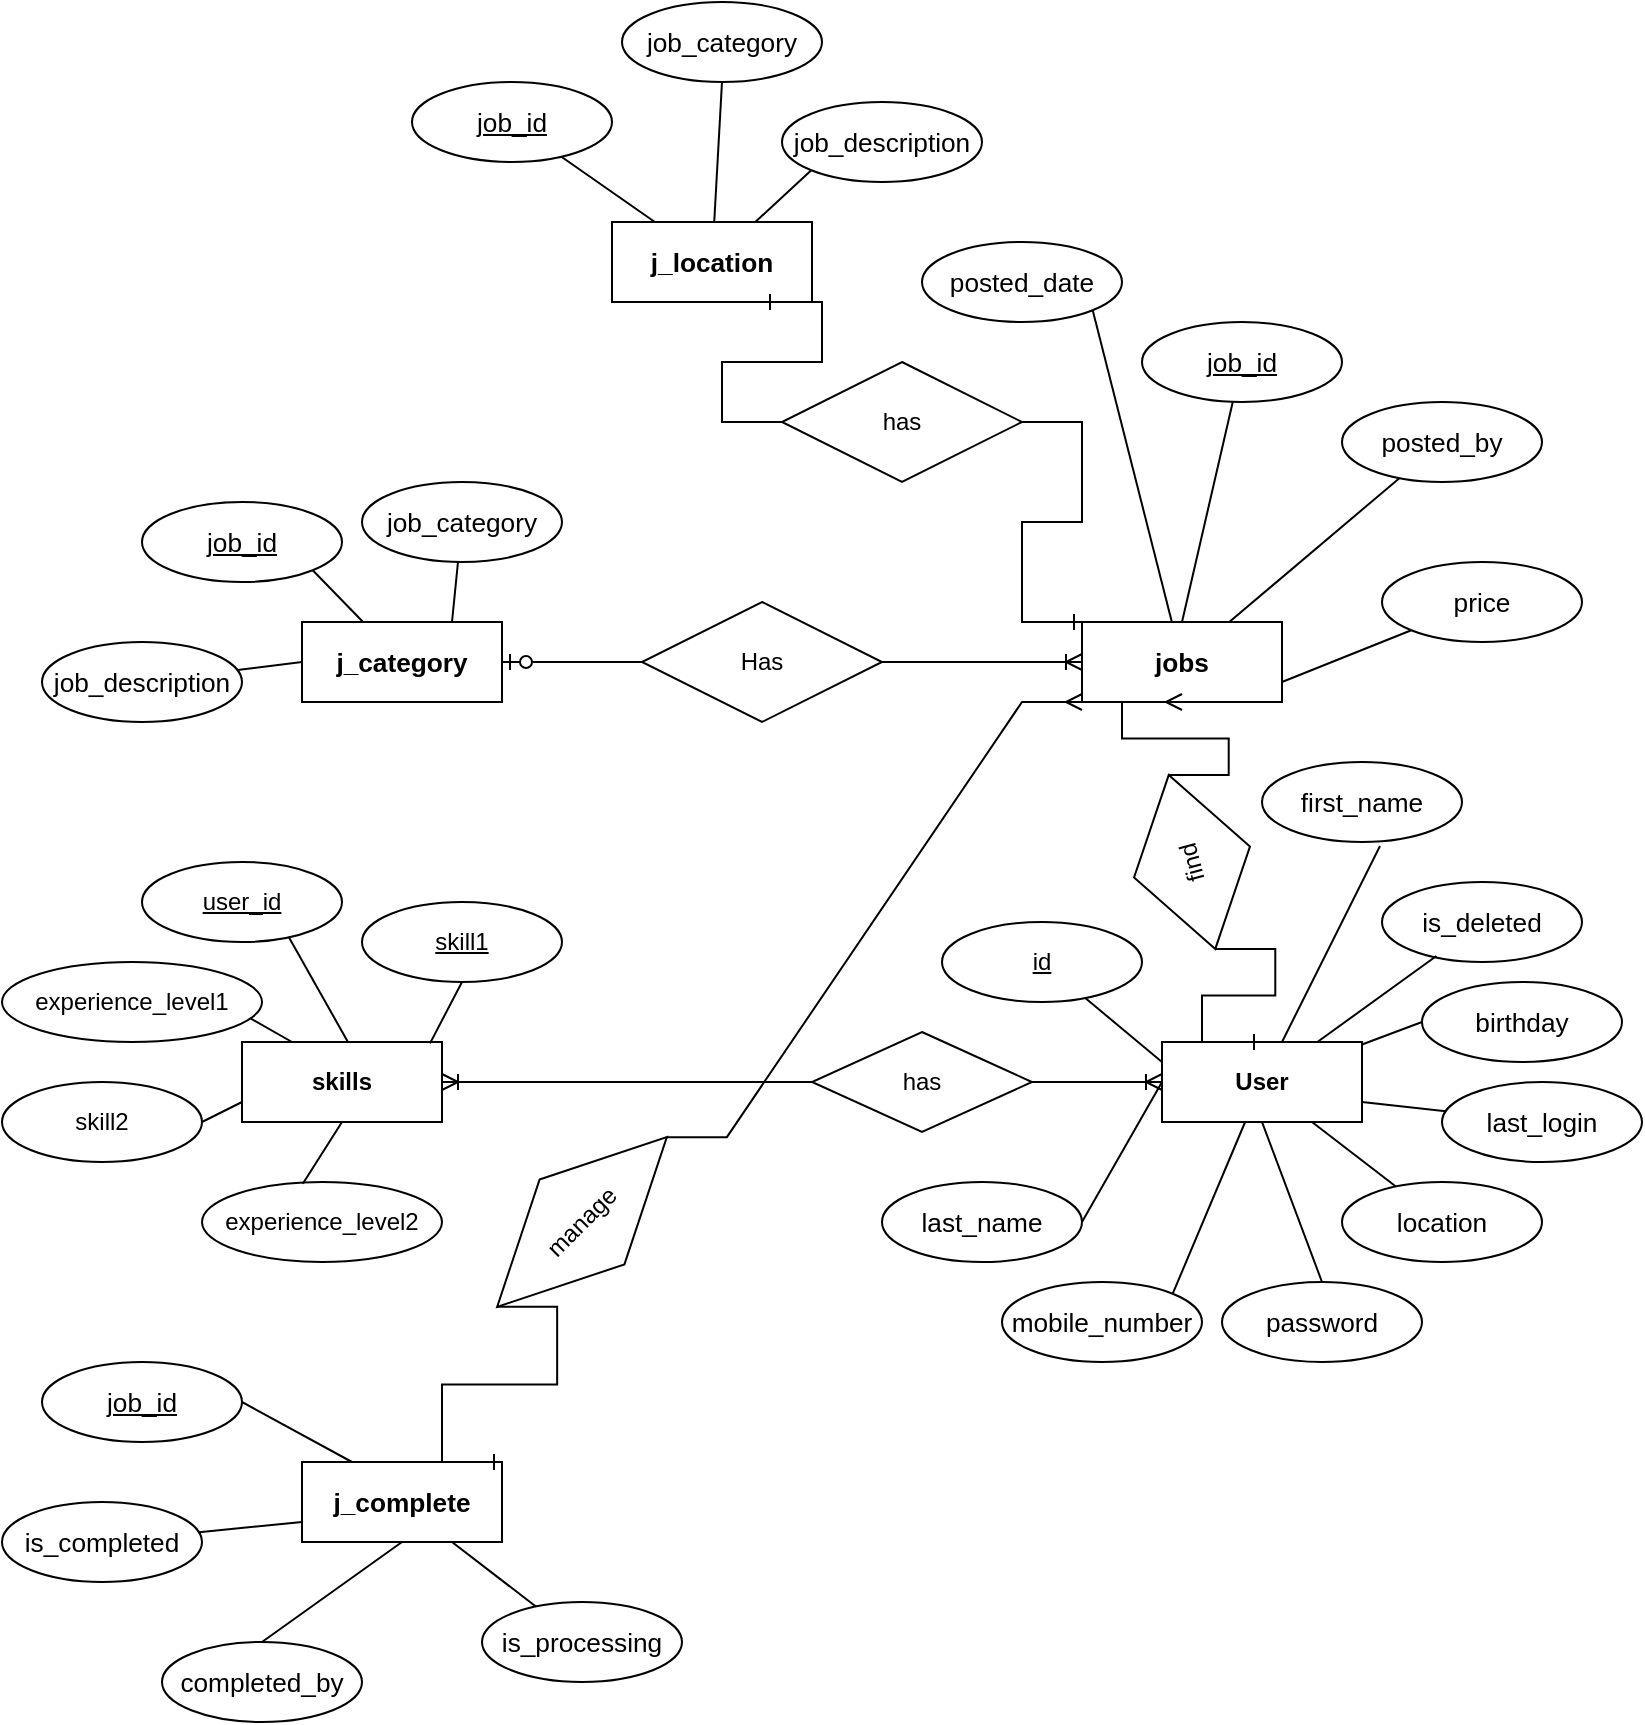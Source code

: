 <mxfile version="16.4.7" type="device"><diagram id="R2lEEEUBdFMjLlhIrx00" name="Page-1"><mxGraphModel dx="1447" dy="780" grid="1" gridSize="10" guides="1" tooltips="1" connect="1" arrows="1" fold="1" page="1" pageScale="1" pageWidth="850" pageHeight="1100" math="0" shadow="0" extFonts="Permanent Marker^https://fonts.googleapis.com/css?family=Permanent+Marker"><root><mxCell id="0"/><mxCell id="1" parent="0"/><mxCell id="Sy57_QAY_Gb3cG0QyBZR-2" value="id" style="ellipse;whiteSpace=wrap;html=1;align=center;fontStyle=4;" parent="1" vertex="1"><mxGeometry x="490" y="670" width="100" height="40" as="geometry"/></mxCell><mxCell id="Sy57_QAY_Gb3cG0QyBZR-3" value="&lt;span style=&quot;background-color: rgb(255 , 255 , 255)&quot;&gt;&lt;span style=&quot;color: rgb(0 , 0 , 0) ; font-family: sans-serif ; font-size: 13.12px ; font-style: normal ; letter-spacing: normal ; text-align: left ; text-indent: 0px ; text-transform: none ; word-spacing: 0px ; display: inline ; float: none&quot;&gt;first_name&lt;span&gt; &lt;br&gt;&lt;/span&gt;&lt;/span&gt;&lt;/span&gt;" style="ellipse;whiteSpace=wrap;html=1;align=center;fillColor=none;strokeColor=default;" parent="1" vertex="1"><mxGeometry x="650" y="590" width="100" height="40" as="geometry"/></mxCell><mxCell id="Sy57_QAY_Gb3cG0QyBZR-4" value="&lt;span style=&quot;color: rgb(0 , 0 , 0) ; font-family: sans-serif ; font-size: 13.12px ; font-style: normal ; font-weight: 400 ; letter-spacing: normal ; text-align: left ; text-indent: 0px ; text-transform: none ; word-spacing: 0px ; background-color: rgb(255 , 255 , 255) ; display: inline ; float: none&quot;&gt;last_name&lt;span&gt; &lt;br&gt;&lt;/span&gt;&lt;/span&gt;" style="ellipse;whiteSpace=wrap;html=1;align=center;" parent="1" vertex="1"><mxGeometry x="460" y="800" width="100" height="40" as="geometry"/></mxCell><mxCell id="Sy57_QAY_Gb3cG0QyBZR-5" value="&lt;span style=&quot;background-color: rgb(255 , 255 , 255)&quot;&gt;&lt;span style=&quot;color: rgb(0 , 0 , 0) ; font-family: sans-serif ; font-size: 13.12px ; font-style: normal ; font-weight: 400 ; letter-spacing: normal ; text-align: left ; text-indent: 0px ; text-transform: none ; word-spacing: 0px ; display: inline ; float: none&quot;&gt;mobile_number&lt;span&gt; &lt;br&gt;&lt;/span&gt;&lt;/span&gt;&lt;/span&gt;" style="ellipse;whiteSpace=wrap;html=1;align=center;fillColor=default;" parent="1" vertex="1"><mxGeometry x="520" y="850" width="100" height="40" as="geometry"/></mxCell><mxCell id="Sy57_QAY_Gb3cG0QyBZR-6" value="&lt;span style=&quot;color: rgb(0 , 0 , 0) ; font-family: sans-serif ; font-size: 13.12px ; font-style: normal ; font-weight: 400 ; letter-spacing: normal ; text-align: left ; text-indent: 0px ; text-transform: none ; word-spacing: 0px ; background-color: rgb(255 , 255 , 255) ; display: inline ; float: none&quot;&gt;password&lt;span&gt; &lt;br&gt;&lt;/span&gt;&lt;/span&gt;" style="ellipse;whiteSpace=wrap;html=1;align=center;" parent="1" vertex="1"><mxGeometry x="630" y="850" width="100" height="40" as="geometry"/></mxCell><mxCell id="Sy57_QAY_Gb3cG0QyBZR-7" value="&lt;span style=&quot;color: rgb(0 , 0 , 0) ; font-family: sans-serif ; font-size: 13.12px ; font-style: normal ; font-weight: 400 ; letter-spacing: normal ; text-align: left ; text-indent: 0px ; text-transform: none ; word-spacing: 0px ; background-color: rgb(255 , 255 , 255) ; display: inline ; float: none&quot;&gt;location&lt;span&gt; &lt;br&gt;&lt;/span&gt;&lt;/span&gt;" style="ellipse;whiteSpace=wrap;html=1;align=center;" parent="1" vertex="1"><mxGeometry x="690" y="800" width="100" height="40" as="geometry"/></mxCell><mxCell id="Sy57_QAY_Gb3cG0QyBZR-8" value="&lt;span style=&quot;color: rgb(0 , 0 , 0) ; font-family: sans-serif ; font-size: 13.12px ; font-style: normal ; font-weight: 400 ; letter-spacing: normal ; text-align: left ; text-indent: 0px ; text-transform: none ; word-spacing: 0px ; background-color: rgb(255 , 255 , 255) ; display: inline ; float: none&quot;&gt;last_login&lt;span&gt; &lt;br&gt;&lt;/span&gt;&lt;/span&gt;" style="ellipse;whiteSpace=wrap;html=1;align=center;" parent="1" vertex="1"><mxGeometry x="740" y="750" width="100" height="40" as="geometry"/></mxCell><mxCell id="Sy57_QAY_Gb3cG0QyBZR-9" value="&lt;span style=&quot;background-color: rgb(255 , 255 , 255)&quot;&gt;&lt;span style=&quot;color: rgb(0 , 0 , 0) ; font-family: sans-serif ; font-size: 13.12px ; font-style: normal ; font-weight: 400 ; letter-spacing: normal ; text-align: left ; text-indent: 0px ; text-transform: none ; word-spacing: 0px ; display: inline ; float: none&quot;&gt;birthday&lt;span&gt; &lt;br&gt;&lt;/span&gt;&lt;/span&gt;&lt;/span&gt;" style="ellipse;whiteSpace=wrap;html=1;align=center;" parent="1" vertex="1"><mxGeometry x="730" y="700" width="100" height="40" as="geometry"/></mxCell><mxCell id="Sy57_QAY_Gb3cG0QyBZR-10" value="&lt;span style=&quot;color: rgb(0 , 0 , 0) ; font-family: sans-serif ; font-size: 13.12px ; font-style: normal ; font-weight: 400 ; letter-spacing: normal ; text-align: left ; text-indent: 0px ; text-transform: none ; word-spacing: 0px ; background-color: rgb(255 , 255 , 255) ; display: inline ; float: none&quot;&gt;is_deleted&lt;span&gt; &lt;br&gt;&lt;/span&gt;&lt;/span&gt;" style="ellipse;whiteSpace=wrap;html=1;align=center;" parent="1" vertex="1"><mxGeometry x="710" y="650" width="100" height="40" as="geometry"/></mxCell><mxCell id="Sy57_QAY_Gb3cG0QyBZR-11" value="" style="endArrow=none;html=1;rounded=0;entryX=0.59;entryY=1.05;entryDx=0;entryDy=0;entryPerimeter=0;" parent="1" source="Sy57_QAY_Gb3cG0QyBZR-1" target="Sy57_QAY_Gb3cG0QyBZR-3" edge="1"><mxGeometry relative="1" as="geometry"><mxPoint x="340" y="740" as="sourcePoint"/><mxPoint x="500" y="740" as="targetPoint"/></mxGeometry></mxCell><mxCell id="Sy57_QAY_Gb3cG0QyBZR-12" value="" style="endArrow=none;html=1;rounded=0;entryX=0;entryY=0.25;entryDx=0;entryDy=0;" parent="1" source="Sy57_QAY_Gb3cG0QyBZR-2" target="Sy57_QAY_Gb3cG0QyBZR-1" edge="1"><mxGeometry relative="1" as="geometry"><mxPoint x="340" y="740" as="sourcePoint"/><mxPoint x="500" y="740" as="targetPoint"/></mxGeometry></mxCell><mxCell id="Sy57_QAY_Gb3cG0QyBZR-13" value="" style="endArrow=none;html=1;rounded=0;exitX=1;exitY=0.5;exitDx=0;exitDy=0;entryX=0;entryY=0.5;entryDx=0;entryDy=0;" parent="1" source="Sy57_QAY_Gb3cG0QyBZR-4" target="Sy57_QAY_Gb3cG0QyBZR-1" edge="1"><mxGeometry relative="1" as="geometry"><mxPoint x="340" y="740" as="sourcePoint"/><mxPoint x="370" y="750" as="targetPoint"/></mxGeometry></mxCell><mxCell id="Sy57_QAY_Gb3cG0QyBZR-14" value="" style="endArrow=none;html=1;rounded=0;exitX=1;exitY=0;exitDx=0;exitDy=0;" parent="1" source="Sy57_QAY_Gb3cG0QyBZR-5" target="Sy57_QAY_Gb3cG0QyBZR-1" edge="1"><mxGeometry relative="1" as="geometry"><mxPoint x="340" y="740" as="sourcePoint"/><mxPoint x="500" y="740" as="targetPoint"/></mxGeometry></mxCell><mxCell id="Sy57_QAY_Gb3cG0QyBZR-16" value="" style="endArrow=none;html=1;rounded=0;entryX=0.5;entryY=0;entryDx=0;entryDy=0;exitX=0.5;exitY=1;exitDx=0;exitDy=0;" parent="1" source="Sy57_QAY_Gb3cG0QyBZR-1" target="Sy57_QAY_Gb3cG0QyBZR-6" edge="1"><mxGeometry relative="1" as="geometry"><mxPoint x="340" y="740" as="sourcePoint"/><mxPoint x="500" y="740" as="targetPoint"/></mxGeometry></mxCell><mxCell id="Sy57_QAY_Gb3cG0QyBZR-17" value="" style="endArrow=none;html=1;rounded=0;exitX=0.75;exitY=1;exitDx=0;exitDy=0;" parent="1" source="Sy57_QAY_Gb3cG0QyBZR-1" target="Sy57_QAY_Gb3cG0QyBZR-7" edge="1"><mxGeometry relative="1" as="geometry"><mxPoint x="340" y="740" as="sourcePoint"/><mxPoint x="500" y="740" as="targetPoint"/></mxGeometry></mxCell><mxCell id="Sy57_QAY_Gb3cG0QyBZR-20" value="" style="endArrow=none;html=1;rounded=0;entryX=0.272;entryY=0.925;entryDx=0;entryDy=0;entryPerimeter=0;" parent="1" source="Sy57_QAY_Gb3cG0QyBZR-1" target="Sy57_QAY_Gb3cG0QyBZR-10" edge="1"><mxGeometry relative="1" as="geometry"><mxPoint x="340" y="740" as="sourcePoint"/><mxPoint x="500" y="740" as="targetPoint"/></mxGeometry></mxCell><mxCell id="Sy57_QAY_Gb3cG0QyBZR-21" value="" style="endArrow=none;html=1;rounded=0;entryX=0;entryY=0.5;entryDx=0;entryDy=0;startArrow=none;" parent="1" source="Sy57_QAY_Gb3cG0QyBZR-1" target="Sy57_QAY_Gb3cG0QyBZR-9" edge="1"><mxGeometry relative="1" as="geometry"><mxPoint x="470" y="750" as="sourcePoint"/><mxPoint x="500" y="740" as="targetPoint"/></mxGeometry></mxCell><mxCell id="Sy57_QAY_Gb3cG0QyBZR-22" value="" style="endArrow=none;html=1;rounded=0;exitX=1;exitY=0.75;exitDx=0;exitDy=0;" parent="1" source="Sy57_QAY_Gb3cG0QyBZR-1" target="Sy57_QAY_Gb3cG0QyBZR-8" edge="1"><mxGeometry relative="1" as="geometry"><mxPoint x="430" y="730" as="sourcePoint"/><mxPoint x="590" y="730" as="targetPoint"/></mxGeometry></mxCell><mxCell id="Sy57_QAY_Gb3cG0QyBZR-23" value="&lt;span style=&quot;color: rgb(0 , 0 , 0) ; font-family: sans-serif ; font-size: 13.12px ; font-style: normal ; font-weight: 700 ; letter-spacing: normal ; text-align: center ; text-indent: 0px ; text-transform: none ; word-spacing: 0px ; background-color: rgb(255 , 255 , 255) ; display: inline ; float: none&quot;&gt;jobs&lt;/span&gt;" style="whiteSpace=wrap;html=1;align=center;" parent="1" vertex="1"><mxGeometry x="560" y="520" width="100" height="40" as="geometry"/></mxCell><mxCell id="Sy57_QAY_Gb3cG0QyBZR-24" value="&lt;span style=&quot;color: rgb(0 , 0 , 0) ; font-family: sans-serif ; font-size: 13.12px ; font-style: normal ; font-weight: 400 ; letter-spacing: normal ; text-align: left ; text-indent: 0px ; text-transform: none ; word-spacing: 0px ; background-color: rgb(255 , 255 , 255) ; display: inline ; float: none&quot;&gt;job_id&lt;span&gt; &lt;br&gt;&lt;/span&gt;&lt;/span&gt;" style="ellipse;whiteSpace=wrap;html=1;align=center;fontStyle=4;labelBackgroundColor=#FFFFFF;strokeColor=default;fillColor=default;" parent="1" vertex="1"><mxGeometry x="590" y="370" width="100" height="40" as="geometry"/></mxCell><mxCell id="Sy57_QAY_Gb3cG0QyBZR-25" value="&lt;span style=&quot;background-color: rgb(255 , 255 , 255)&quot;&gt;&lt;span style=&quot;color: rgb(0 , 0 , 0) ; font-family: sans-serif ; font-size: 13.12px ; font-style: normal ; font-weight: 400 ; letter-spacing: normal ; text-align: left ; text-indent: 0px ; text-transform: none ; word-spacing: 0px ; display: inline ; float: none&quot;&gt;posted_by&lt;span&gt; &lt;br&gt;&lt;/span&gt;&lt;/span&gt;&lt;/span&gt;" style="ellipse;whiteSpace=wrap;html=1;align=center;labelBackgroundColor=#FFFFFF;strokeColor=default;fillColor=default;" parent="1" vertex="1"><mxGeometry x="690" y="410" width="100" height="40" as="geometry"/></mxCell><mxCell id="Sy57_QAY_Gb3cG0QyBZR-26" value="&lt;span style=&quot;color: rgb(0 , 0 , 0) ; font-family: sans-serif ; font-size: 13.12px ; font-style: normal ; font-weight: 400 ; letter-spacing: normal ; text-align: left ; text-indent: 0px ; text-transform: none ; word-spacing: 0px ; background-color: rgb(255 , 255 , 255) ; display: inline ; float: none&quot;&gt;posted_date&lt;span&gt; &lt;br&gt;&lt;/span&gt;&lt;/span&gt;" style="ellipse;whiteSpace=wrap;html=1;align=center;labelBackgroundColor=#FFFFFF;strokeColor=default;fillColor=default;" parent="1" vertex="1"><mxGeometry x="480" y="330" width="100" height="40" as="geometry"/></mxCell><mxCell id="Sy57_QAY_Gb3cG0QyBZR-27" value="&lt;span style=&quot;background-color: rgb(255 , 255 , 255)&quot;&gt;&lt;span style=&quot;color: rgb(0 , 0 , 0) ; font-family: sans-serif ; font-size: 13.12px ; font-style: normal ; font-weight: 400 ; letter-spacing: normal ; text-align: left ; text-indent: 0px ; text-transform: none ; word-spacing: 0px ; display: inline ; float: none&quot;&gt;price&lt;span&gt; &lt;br&gt;&lt;/span&gt;&lt;/span&gt;&lt;/span&gt;" style="ellipse;whiteSpace=wrap;html=1;align=center;labelBackgroundColor=#FFFFFF;strokeColor=default;fillColor=default;" parent="1" vertex="1"><mxGeometry x="710" y="490" width="100" height="40" as="geometry"/></mxCell><mxCell id="Sy57_QAY_Gb3cG0QyBZR-28" value="" style="endArrow=none;html=1;rounded=0;exitX=1;exitY=1;exitDx=0;exitDy=0;" parent="1" source="Sy57_QAY_Gb3cG0QyBZR-26" target="Sy57_QAY_Gb3cG0QyBZR-23" edge="1"><mxGeometry relative="1" as="geometry"><mxPoint x="430" y="480" as="sourcePoint"/><mxPoint x="590" y="480" as="targetPoint"/></mxGeometry></mxCell><mxCell id="Sy57_QAY_Gb3cG0QyBZR-29" value="" style="endArrow=none;html=1;rounded=0;entryX=0.5;entryY=0;entryDx=0;entryDy=0;" parent="1" source="Sy57_QAY_Gb3cG0QyBZR-24" target="Sy57_QAY_Gb3cG0QyBZR-23" edge="1"><mxGeometry relative="1" as="geometry"><mxPoint x="430" y="480" as="sourcePoint"/><mxPoint x="590" y="480" as="targetPoint"/></mxGeometry></mxCell><mxCell id="Sy57_QAY_Gb3cG0QyBZR-30" value="" style="endArrow=none;html=1;rounded=0;" parent="1" source="Sy57_QAY_Gb3cG0QyBZR-25" target="Sy57_QAY_Gb3cG0QyBZR-23" edge="1"><mxGeometry relative="1" as="geometry"><mxPoint x="430" y="480" as="sourcePoint"/><mxPoint x="590" y="480" as="targetPoint"/></mxGeometry></mxCell><mxCell id="Sy57_QAY_Gb3cG0QyBZR-31" value="" style="endArrow=none;html=1;rounded=0;exitX=1;exitY=0.75;exitDx=0;exitDy=0;" parent="1" source="Sy57_QAY_Gb3cG0QyBZR-23" target="Sy57_QAY_Gb3cG0QyBZR-27" edge="1"><mxGeometry relative="1" as="geometry"><mxPoint x="430" y="480" as="sourcePoint"/><mxPoint x="590" y="480" as="targetPoint"/></mxGeometry></mxCell><mxCell id="Sy57_QAY_Gb3cG0QyBZR-32" value="&lt;span style=&quot;color: rgb(0 , 0 , 0) ; font-family: sans-serif ; font-size: 13.12px ; font-style: normal ; font-weight: 700 ; letter-spacing: normal ; text-align: center ; text-indent: 0px ; text-transform: none ; word-spacing: 0px ; background-color: rgb(255 , 255 , 255) ; display: inline ; float: none&quot;&gt;j_category&lt;/span&gt;" style="whiteSpace=wrap;html=1;align=center;labelBackgroundColor=#FFFFFF;strokeColor=default;fillColor=default;" parent="1" vertex="1"><mxGeometry x="170" y="520" width="100" height="40" as="geometry"/></mxCell><mxCell id="Sy57_QAY_Gb3cG0QyBZR-33" value="&lt;span style=&quot;background-color: rgb(255 , 255 , 255)&quot;&gt;&lt;span style=&quot;color: rgb(0 , 0 , 0) ; font-family: sans-serif ; font-size: 13.12px ; font-style: normal ; font-weight: 400 ; letter-spacing: normal ; text-align: left ; text-indent: 0px ; text-transform: none ; word-spacing: 0px ; display: inline ; float: none&quot;&gt;job_category&lt;span&gt; &lt;br&gt;&lt;/span&gt;&lt;/span&gt;&lt;/span&gt;" style="ellipse;whiteSpace=wrap;html=1;align=center;labelBackgroundColor=#FFFFFF;strokeColor=default;fillColor=default;" parent="1" vertex="1"><mxGeometry x="200" y="450" width="100" height="40" as="geometry"/></mxCell><mxCell id="Sy57_QAY_Gb3cG0QyBZR-34" value="&lt;span style=&quot;color: rgb(0 , 0 , 0) ; font-family: sans-serif ; font-size: 13.12px ; font-style: normal ; font-weight: 400 ; letter-spacing: normal ; text-align: left ; text-indent: 0px ; text-transform: none ; word-spacing: 0px ; background-color: rgb(255 , 255 , 255) ; display: inline ; float: none&quot;&gt;job_id&lt;span&gt; &lt;br&gt;&lt;/span&gt;&lt;/span&gt;" style="ellipse;whiteSpace=wrap;html=1;align=center;fontStyle=4;labelBackgroundColor=#FFFFFF;strokeColor=default;fillColor=default;" parent="1" vertex="1"><mxGeometry x="90" y="460" width="100" height="40" as="geometry"/></mxCell><mxCell id="Sy57_QAY_Gb3cG0QyBZR-35" value="&lt;span style=&quot;color: rgb(0 , 0 , 0) ; font-family: sans-serif ; font-size: 13.12px ; font-style: normal ; font-weight: 400 ; letter-spacing: normal ; text-align: left ; text-indent: 0px ; text-transform: none ; word-spacing: 0px ; background-color: rgb(255 , 230 , 230) ; display: inline ; float: none&quot;&gt;&lt;span style=&quot;background-color: rgb(255 , 255 , 255)&quot;&gt;job_description&lt;/span&gt;&lt;span&gt;&lt;span style=&quot;background-color: rgb(255 , 255 , 255)&quot;&gt; &lt;/span&gt;&lt;br&gt;&lt;/span&gt;&lt;/span&gt;" style="ellipse;whiteSpace=wrap;html=1;align=center;labelBackgroundColor=#FFFFFF;strokeColor=default;fillColor=default;" parent="1" vertex="1"><mxGeometry x="40" y="530" width="100" height="40" as="geometry"/></mxCell><mxCell id="Sy57_QAY_Gb3cG0QyBZR-36" value="" style="endArrow=none;html=1;rounded=0;exitX=1;exitY=1;exitDx=0;exitDy=0;" parent="1" source="Sy57_QAY_Gb3cG0QyBZR-34" target="Sy57_QAY_Gb3cG0QyBZR-32" edge="1"><mxGeometry relative="1" as="geometry"><mxPoint x="430" y="480" as="sourcePoint"/><mxPoint x="590" y="480" as="targetPoint"/></mxGeometry></mxCell><mxCell id="Sy57_QAY_Gb3cG0QyBZR-37" value="" style="endArrow=none;html=1;rounded=0;exitX=0.75;exitY=0;exitDx=0;exitDy=0;" parent="1" source="Sy57_QAY_Gb3cG0QyBZR-32" target="Sy57_QAY_Gb3cG0QyBZR-33" edge="1"><mxGeometry relative="1" as="geometry"><mxPoint x="430" y="480" as="sourcePoint"/><mxPoint x="590" y="480" as="targetPoint"/></mxGeometry></mxCell><mxCell id="Sy57_QAY_Gb3cG0QyBZR-38" value="" style="endArrow=none;html=1;rounded=0;entryX=0;entryY=0.5;entryDx=0;entryDy=0;" parent="1" source="Sy57_QAY_Gb3cG0QyBZR-35" target="Sy57_QAY_Gb3cG0QyBZR-32" edge="1"><mxGeometry relative="1" as="geometry"><mxPoint x="430" y="480" as="sourcePoint"/><mxPoint x="180" y="490" as="targetPoint"/></mxGeometry></mxCell><mxCell id="Sy57_QAY_Gb3cG0QyBZR-40" value="&lt;span style=&quot;color: rgb(0 , 0 , 0) ; font-family: sans-serif ; font-size: 13.12px ; font-style: normal ; font-weight: 700 ; letter-spacing: normal ; text-align: center ; text-indent: 0px ; text-transform: none ; word-spacing: 0px ; background-color: rgb(255 , 255 , 255) ; display: inline ; float: none&quot;&gt;j_location&lt;/span&gt;" style="whiteSpace=wrap;html=1;align=center;labelBackgroundColor=#FFFFFF;strokeColor=default;fillColor=default;" parent="1" vertex="1"><mxGeometry x="325" y="320" width="100" height="40" as="geometry"/></mxCell><mxCell id="Sy57_QAY_Gb3cG0QyBZR-42" value="&lt;span style=&quot;color: rgb(0 , 0 , 0) ; font-family: sans-serif ; font-size: 13.12px ; font-style: normal ; font-weight: 400 ; letter-spacing: normal ; text-align: left ; text-indent: 0px ; text-transform: none ; word-spacing: 0px ; background-color: rgb(255 , 255 , 255) ; display: inline ; float: none&quot;&gt;job_id&lt;span&gt; &lt;br&gt;&lt;/span&gt;&lt;/span&gt;" style="ellipse;whiteSpace=wrap;html=1;align=center;fontStyle=4;labelBackgroundColor=#FFFFFF;strokeColor=default;fillColor=default;" parent="1" vertex="1"><mxGeometry x="225" y="250" width="100" height="40" as="geometry"/></mxCell><mxCell id="Sy57_QAY_Gb3cG0QyBZR-43" value="&lt;span style=&quot;color: rgb(0 , 0 , 0) ; font-family: sans-serif ; font-size: 13.12px ; font-style: normal ; font-weight: 400 ; letter-spacing: normal ; text-align: left ; text-indent: 0px ; text-transform: none ; word-spacing: 0px ; background-color: rgb(255 , 255 , 255) ; display: inline ; float: none&quot;&gt;job_category&lt;span&gt; &lt;br&gt;&lt;/span&gt;&lt;/span&gt;" style="ellipse;whiteSpace=wrap;html=1;align=center;labelBackgroundColor=#FFFFFF;strokeColor=default;fillColor=default;" parent="1" vertex="1"><mxGeometry x="330" y="210" width="100" height="40" as="geometry"/></mxCell><mxCell id="Sy57_QAY_Gb3cG0QyBZR-44" value="&lt;span style=&quot;background-color: rgb(255 , 255 , 255)&quot;&gt;&lt;span style=&quot;color: rgb(0 , 0 , 0) ; font-family: sans-serif ; font-size: 13.12px ; font-style: normal ; font-weight: 400 ; letter-spacing: normal ; text-align: left ; text-indent: 0px ; text-transform: none ; word-spacing: 0px ; display: inline ; float: none&quot;&gt;job_description&lt;span&gt; &lt;br&gt;&lt;/span&gt;&lt;/span&gt;&lt;/span&gt;" style="ellipse;whiteSpace=wrap;html=1;align=center;labelBackgroundColor=#FFFFFF;strokeColor=default;fillColor=default;" parent="1" vertex="1"><mxGeometry x="410" y="260" width="100" height="40" as="geometry"/></mxCell><mxCell id="Sy57_QAY_Gb3cG0QyBZR-45" value="" style="endArrow=none;html=1;rounded=0;" parent="1" source="Sy57_QAY_Gb3cG0QyBZR-42" target="Sy57_QAY_Gb3cG0QyBZR-40" edge="1"><mxGeometry relative="1" as="geometry"><mxPoint x="430" y="300" as="sourcePoint"/><mxPoint x="590" y="300" as="targetPoint"/></mxGeometry></mxCell><mxCell id="Sy57_QAY_Gb3cG0QyBZR-46" value="" style="endArrow=none;html=1;rounded=0;entryX=0.5;entryY=1;entryDx=0;entryDy=0;" parent="1" source="Sy57_QAY_Gb3cG0QyBZR-40" target="Sy57_QAY_Gb3cG0QyBZR-43" edge="1"><mxGeometry relative="1" as="geometry"><mxPoint x="360" y="230" as="sourcePoint"/><mxPoint x="520" y="230" as="targetPoint"/></mxGeometry></mxCell><mxCell id="Sy57_QAY_Gb3cG0QyBZR-47" value="" style="endArrow=none;html=1;rounded=0;entryX=0;entryY=1;entryDx=0;entryDy=0;" parent="1" source="Sy57_QAY_Gb3cG0QyBZR-40" target="Sy57_QAY_Gb3cG0QyBZR-44" edge="1"><mxGeometry relative="1" as="geometry"><mxPoint x="360" y="230" as="sourcePoint"/><mxPoint x="520" y="230" as="targetPoint"/></mxGeometry></mxCell><mxCell id="Sy57_QAY_Gb3cG0QyBZR-48" value="&lt;span style=&quot;color: rgb(0 , 0 , 0) ; font-family: sans-serif ; font-size: 13.12px ; font-style: normal ; font-weight: 700 ; letter-spacing: normal ; text-align: center ; text-indent: 0px ; text-transform: none ; word-spacing: 0px ; background-color: rgb(255 , 255 , 255) ; display: inline ; float: none&quot;&gt;j_complete&lt;/span&gt;" style="whiteSpace=wrap;html=1;align=center;labelBackgroundColor=#FFFFFF;strokeColor=default;fillColor=default;" parent="1" vertex="1"><mxGeometry x="170" y="940" width="100" height="40" as="geometry"/></mxCell><mxCell id="Sy57_QAY_Gb3cG0QyBZR-50" value="&lt;span style=&quot;color: rgb(0 , 0 , 0) ; font-family: sans-serif ; font-size: 13.12px ; font-style: normal ; font-weight: 400 ; letter-spacing: normal ; text-align: left ; text-indent: 0px ; text-transform: none ; word-spacing: 0px ; background-color: rgb(255 , 255 , 255) ; display: inline ; float: none&quot;&gt;job_id&lt;span&gt; &lt;br&gt;&lt;/span&gt;&lt;/span&gt;" style="ellipse;whiteSpace=wrap;html=1;align=center;fontStyle=4;labelBackgroundColor=#FFFFFF;strokeColor=default;fillColor=default;" parent="1" vertex="1"><mxGeometry x="40" y="890" width="100" height="40" as="geometry"/></mxCell><mxCell id="Sy57_QAY_Gb3cG0QyBZR-51" value="&lt;span style=&quot;color: rgb(0 , 0 , 0) ; font-family: sans-serif ; font-size: 13.12px ; font-style: normal ; font-weight: 400 ; letter-spacing: normal ; text-align: left ; text-indent: 0px ; text-transform: none ; word-spacing: 0px ; background-color: rgb(255 , 255 , 255) ; display: inline ; float: none&quot;&gt;is_completed&lt;span&gt; &lt;br&gt;&lt;/span&gt;&lt;/span&gt;" style="ellipse;whiteSpace=wrap;html=1;align=center;labelBackgroundColor=#FFFFFF;strokeColor=default;fillColor=default;" parent="1" vertex="1"><mxGeometry x="20" y="960" width="100" height="40" as="geometry"/></mxCell><mxCell id="Sy57_QAY_Gb3cG0QyBZR-52" value="&lt;span style=&quot;color: rgb(0 , 0 , 0) ; font-family: sans-serif ; font-size: 13.12px ; font-style: normal ; font-weight: 400 ; letter-spacing: normal ; text-align: left ; text-indent: 0px ; text-transform: none ; word-spacing: 0px ; background-color: rgb(255 , 255 , 255) ; display: inline ; float: none&quot;&gt;completed_by&lt;span&gt; &lt;br&gt;&lt;/span&gt;&lt;/span&gt;" style="ellipse;whiteSpace=wrap;html=1;align=center;labelBackgroundColor=#FFFFFF;strokeColor=default;fillColor=default;" parent="1" vertex="1"><mxGeometry x="100" y="1030" width="100" height="40" as="geometry"/></mxCell><mxCell id="Sy57_QAY_Gb3cG0QyBZR-53" value="&lt;span style=&quot;color: rgb(0 , 0 , 0) ; font-family: sans-serif ; font-size: 13.12px ; font-style: normal ; font-weight: 400 ; letter-spacing: normal ; text-align: left ; text-indent: 0px ; text-transform: none ; word-spacing: 0px ; background-color: rgb(255 , 255 , 255) ; display: inline ; float: none&quot;&gt;is_processing&lt;span&gt; &lt;br&gt;&lt;/span&gt;&lt;/span&gt;" style="ellipse;whiteSpace=wrap;html=1;align=center;labelBackgroundColor=#FFFFFF;strokeColor=default;fillColor=default;" parent="1" vertex="1"><mxGeometry x="260" y="1010" width="100" height="40" as="geometry"/></mxCell><mxCell id="Sy57_QAY_Gb3cG0QyBZR-54" value="&lt;b&gt;skills&lt;/b&gt;" style="whiteSpace=wrap;html=1;align=center;labelBackgroundColor=#FFFFFF;strokeColor=default;fillColor=default;" parent="1" vertex="1"><mxGeometry x="140" y="730" width="100" height="40" as="geometry"/></mxCell><mxCell id="Sy57_QAY_Gb3cG0QyBZR-1" value="&lt;b&gt;User&lt;/b&gt;" style="whiteSpace=wrap;html=1;align=center;" parent="1" vertex="1"><mxGeometry x="600" y="730" width="100" height="40" as="geometry"/></mxCell><mxCell id="Sy57_QAY_Gb3cG0QyBZR-60" value="" style="endArrow=none;html=1;rounded=0;exitX=0.75;exitY=1;exitDx=0;exitDy=0;" parent="1" source="Sy57_QAY_Gb3cG0QyBZR-48" target="Sy57_QAY_Gb3cG0QyBZR-53" edge="1"><mxGeometry relative="1" as="geometry"><mxPoint x="340" y="1000" as="sourcePoint"/><mxPoint x="500" y="1000" as="targetPoint"/></mxGeometry></mxCell><mxCell id="Sy57_QAY_Gb3cG0QyBZR-61" value="" style="endArrow=none;html=1;rounded=0;exitX=0.5;exitY=0;exitDx=0;exitDy=0;entryX=0.5;entryY=1;entryDx=0;entryDy=0;" parent="1" source="Sy57_QAY_Gb3cG0QyBZR-52" target="Sy57_QAY_Gb3cG0QyBZR-48" edge="1"><mxGeometry relative="1" as="geometry"><mxPoint x="340" y="1000" as="sourcePoint"/><mxPoint x="500" y="1000" as="targetPoint"/></mxGeometry></mxCell><mxCell id="Sy57_QAY_Gb3cG0QyBZR-62" value="" style="endArrow=none;html=1;rounded=0;entryX=0;entryY=0.75;entryDx=0;entryDy=0;" parent="1" source="Sy57_QAY_Gb3cG0QyBZR-51" target="Sy57_QAY_Gb3cG0QyBZR-48" edge="1"><mxGeometry relative="1" as="geometry"><mxPoint x="340" y="1000" as="sourcePoint"/><mxPoint x="500" y="1000" as="targetPoint"/></mxGeometry></mxCell><mxCell id="Sy57_QAY_Gb3cG0QyBZR-63" value="" style="endArrow=none;html=1;rounded=0;exitX=1;exitY=0.5;exitDx=0;exitDy=0;entryX=0.25;entryY=0;entryDx=0;entryDy=0;" parent="1" source="Sy57_QAY_Gb3cG0QyBZR-50" target="Sy57_QAY_Gb3cG0QyBZR-48" edge="1"><mxGeometry relative="1" as="geometry"><mxPoint x="340" y="1000" as="sourcePoint"/><mxPoint x="500" y="1000" as="targetPoint"/></mxGeometry></mxCell><mxCell id="Sy57_QAY_Gb3cG0QyBZR-66" value="user_id" style="ellipse;whiteSpace=wrap;html=1;align=center;fontStyle=4;labelBackgroundColor=#FFFFFF;strokeColor=default;fillColor=default;" parent="1" vertex="1"><mxGeometry x="90" y="640" width="100" height="40" as="geometry"/></mxCell><mxCell id="Sy57_QAY_Gb3cG0QyBZR-67" value="skill1" style="ellipse;whiteSpace=wrap;html=1;align=center;fontStyle=4;labelBackgroundColor=#FFFFFF;strokeColor=default;fillColor=default;" parent="1" vertex="1"><mxGeometry x="200" y="660" width="100" height="40" as="geometry"/></mxCell><mxCell id="Sy57_QAY_Gb3cG0QyBZR-68" value="experience_level1" style="ellipse;whiteSpace=wrap;html=1;align=center;labelBackgroundColor=#FFFFFF;strokeColor=default;fillColor=default;" parent="1" vertex="1"><mxGeometry x="20" y="690" width="130" height="40" as="geometry"/></mxCell><mxCell id="Sy57_QAY_Gb3cG0QyBZR-69" value="skill2" style="ellipse;whiteSpace=wrap;html=1;align=center;labelBackgroundColor=#FFFFFF;strokeColor=default;fillColor=default;" parent="1" vertex="1"><mxGeometry x="20" y="750" width="100" height="40" as="geometry"/></mxCell><mxCell id="Sy57_QAY_Gb3cG0QyBZR-70" value="experience_level2" style="ellipse;whiteSpace=wrap;html=1;align=center;labelBackgroundColor=#FFFFFF;strokeColor=default;fillColor=default;" parent="1" vertex="1"><mxGeometry x="120" y="800" width="120" height="40" as="geometry"/></mxCell><mxCell id="Sy57_QAY_Gb3cG0QyBZR-71" value="" style="endArrow=none;html=1;rounded=0;entryX=0.5;entryY=1;entryDx=0;entryDy=0;exitX=0.94;exitY=0.017;exitDx=0;exitDy=0;exitPerimeter=0;" parent="1" source="Sy57_QAY_Gb3cG0QyBZR-54" target="Sy57_QAY_Gb3cG0QyBZR-67" edge="1"><mxGeometry relative="1" as="geometry"><mxPoint x="230" y="740" as="sourcePoint"/><mxPoint x="370" y="770" as="targetPoint"/></mxGeometry></mxCell><mxCell id="Sy57_QAY_Gb3cG0QyBZR-72" value="" style="endArrow=none;html=1;rounded=0;entryX=0.733;entryY=0.933;entryDx=0;entryDy=0;entryPerimeter=0;exitX=0.531;exitY=0.006;exitDx=0;exitDy=0;exitPerimeter=0;" parent="1" source="Sy57_QAY_Gb3cG0QyBZR-54" target="Sy57_QAY_Gb3cG0QyBZR-66" edge="1"><mxGeometry relative="1" as="geometry"><mxPoint x="210" y="770" as="sourcePoint"/><mxPoint x="370" y="770" as="targetPoint"/></mxGeometry></mxCell><mxCell id="Sy57_QAY_Gb3cG0QyBZR-73" value="" style="endArrow=none;html=1;rounded=0;exitX=0.956;exitY=0.706;exitDx=0;exitDy=0;exitPerimeter=0;entryX=0.25;entryY=0;entryDx=0;entryDy=0;" parent="1" source="Sy57_QAY_Gb3cG0QyBZR-68" target="Sy57_QAY_Gb3cG0QyBZR-54" edge="1"><mxGeometry relative="1" as="geometry"><mxPoint x="170" y="760" as="sourcePoint"/><mxPoint x="330" y="760" as="targetPoint"/></mxGeometry></mxCell><mxCell id="Sy57_QAY_Gb3cG0QyBZR-74" value="" style="endArrow=none;html=1;rounded=0;exitX=1;exitY=0.5;exitDx=0;exitDy=0;entryX=0;entryY=0.75;entryDx=0;entryDy=0;" parent="1" source="Sy57_QAY_Gb3cG0QyBZR-69" target="Sy57_QAY_Gb3cG0QyBZR-54" edge="1"><mxGeometry relative="1" as="geometry"><mxPoint x="170" y="760" as="sourcePoint"/><mxPoint x="330" y="760" as="targetPoint"/></mxGeometry></mxCell><mxCell id="Sy57_QAY_Gb3cG0QyBZR-75" value="" style="endArrow=none;html=1;rounded=0;exitX=0.42;exitY=0.022;exitDx=0;exitDy=0;exitPerimeter=0;entryX=0.5;entryY=1;entryDx=0;entryDy=0;" parent="1" source="Sy57_QAY_Gb3cG0QyBZR-70" target="Sy57_QAY_Gb3cG0QyBZR-54" edge="1"><mxGeometry relative="1" as="geometry"><mxPoint x="170" y="760" as="sourcePoint"/><mxPoint x="330" y="760" as="targetPoint"/></mxGeometry></mxCell><mxCell id="SMr8FOFwv4jM8UTA9TQQ-1" value="Has" style="shape=rhombus;perimeter=rhombusPerimeter;whiteSpace=wrap;html=1;align=center;" vertex="1" parent="1"><mxGeometry x="340" y="510" width="120" height="60" as="geometry"/></mxCell><mxCell id="SMr8FOFwv4jM8UTA9TQQ-2" value="" style="edgeStyle=entityRelationEdgeStyle;fontSize=12;html=1;endArrow=ERzeroToOne;endFill=1;rounded=0;entryX=1;entryY=0.5;entryDx=0;entryDy=0;" edge="1" parent="1" source="SMr8FOFwv4jM8UTA9TQQ-1" target="Sy57_QAY_Gb3cG0QyBZR-32"><mxGeometry width="100" height="100" relative="1" as="geometry"><mxPoint x="230" y="650" as="sourcePoint"/><mxPoint x="330" y="550" as="targetPoint"/></mxGeometry></mxCell><mxCell id="SMr8FOFwv4jM8UTA9TQQ-3" value="" style="edgeStyle=entityRelationEdgeStyle;fontSize=12;html=1;endArrow=ERoneToMany;rounded=0;entryX=0;entryY=0.5;entryDx=0;entryDy=0;exitX=1;exitY=0.5;exitDx=0;exitDy=0;" edge="1" parent="1" source="SMr8FOFwv4jM8UTA9TQQ-1" target="Sy57_QAY_Gb3cG0QyBZR-23"><mxGeometry width="100" height="100" relative="1" as="geometry"><mxPoint x="370" y="710" as="sourcePoint"/><mxPoint x="470" y="610" as="targetPoint"/></mxGeometry></mxCell><mxCell id="SMr8FOFwv4jM8UTA9TQQ-4" value="has" style="shape=rhombus;perimeter=rhombusPerimeter;whiteSpace=wrap;html=1;align=center;" vertex="1" parent="1"><mxGeometry x="410" y="390" width="120" height="60" as="geometry"/></mxCell><mxCell id="SMr8FOFwv4jM8UTA9TQQ-7" value="" style="edgeStyle=entityRelationEdgeStyle;fontSize=12;html=1;endArrow=ERone;endFill=1;rounded=0;entryX=0.75;entryY=1;entryDx=0;entryDy=0;exitX=0;exitY=0.5;exitDx=0;exitDy=0;" edge="1" parent="1" source="SMr8FOFwv4jM8UTA9TQQ-4" target="Sy57_QAY_Gb3cG0QyBZR-40"><mxGeometry width="100" height="100" relative="1" as="geometry"><mxPoint x="370" y="440" as="sourcePoint"/><mxPoint x="470" y="340" as="targetPoint"/></mxGeometry></mxCell><mxCell id="SMr8FOFwv4jM8UTA9TQQ-8" value="" style="edgeStyle=entityRelationEdgeStyle;fontSize=12;html=1;endArrow=ERone;endFill=1;rounded=0;entryX=0;entryY=0;entryDx=0;entryDy=0;exitX=1;exitY=0.5;exitDx=0;exitDy=0;" edge="1" parent="1" source="SMr8FOFwv4jM8UTA9TQQ-4" target="Sy57_QAY_Gb3cG0QyBZR-23"><mxGeometry width="100" height="100" relative="1" as="geometry"><mxPoint x="370" y="440" as="sourcePoint"/><mxPoint x="470" y="340" as="targetPoint"/></mxGeometry></mxCell><mxCell id="SMr8FOFwv4jM8UTA9TQQ-9" value="find" style="shape=rhombus;perimeter=rhombusPerimeter;whiteSpace=wrap;html=1;align=center;rotation=-105;" vertex="1" parent="1"><mxGeometry x="570" y="610" width="90" height="60" as="geometry"/></mxCell><mxCell id="SMr8FOFwv4jM8UTA9TQQ-10" value="" style="edgeStyle=entityRelationEdgeStyle;fontSize=12;html=1;endArrow=ERmany;rounded=0;entryX=0.5;entryY=1;entryDx=0;entryDy=0;exitX=1;exitY=0.5;exitDx=0;exitDy=0;" edge="1" parent="1" source="SMr8FOFwv4jM8UTA9TQQ-9" target="Sy57_QAY_Gb3cG0QyBZR-23"><mxGeometry width="100" height="100" relative="1" as="geometry"><mxPoint x="370" y="710" as="sourcePoint"/><mxPoint x="470" y="610" as="targetPoint"/></mxGeometry></mxCell><mxCell id="SMr8FOFwv4jM8UTA9TQQ-11" value="" style="edgeStyle=entityRelationEdgeStyle;fontSize=12;html=1;endArrow=ERone;endFill=1;rounded=0;entryX=0.5;entryY=0;entryDx=0;entryDy=0;exitX=0;exitY=0.5;exitDx=0;exitDy=0;" edge="1" parent="1" source="SMr8FOFwv4jM8UTA9TQQ-9" target="Sy57_QAY_Gb3cG0QyBZR-1"><mxGeometry width="100" height="100" relative="1" as="geometry"><mxPoint x="370" y="710" as="sourcePoint"/><mxPoint x="470" y="610" as="targetPoint"/></mxGeometry></mxCell><mxCell id="SMr8FOFwv4jM8UTA9TQQ-12" value="has" style="shape=rhombus;perimeter=rhombusPerimeter;whiteSpace=wrap;html=1;align=center;" vertex="1" parent="1"><mxGeometry x="425" y="725" width="110" height="50" as="geometry"/></mxCell><mxCell id="SMr8FOFwv4jM8UTA9TQQ-13" value="" style="edgeStyle=entityRelationEdgeStyle;fontSize=12;html=1;endArrow=ERoneToMany;rounded=0;entryX=1;entryY=0.5;entryDx=0;entryDy=0;exitX=0;exitY=0.5;exitDx=0;exitDy=0;" edge="1" parent="1" source="SMr8FOFwv4jM8UTA9TQQ-12" target="Sy57_QAY_Gb3cG0QyBZR-54"><mxGeometry width="100" height="100" relative="1" as="geometry"><mxPoint x="370" y="800" as="sourcePoint"/><mxPoint x="470" y="700" as="targetPoint"/></mxGeometry></mxCell><mxCell id="SMr8FOFwv4jM8UTA9TQQ-14" value="" style="edgeStyle=entityRelationEdgeStyle;fontSize=12;html=1;endArrow=ERoneToMany;rounded=0;exitX=1;exitY=0.5;exitDx=0;exitDy=0;" edge="1" parent="1" source="SMr8FOFwv4jM8UTA9TQQ-12" target="Sy57_QAY_Gb3cG0QyBZR-1"><mxGeometry width="100" height="100" relative="1" as="geometry"><mxPoint x="370" y="740" as="sourcePoint"/><mxPoint x="470" y="640" as="targetPoint"/></mxGeometry></mxCell><mxCell id="SMr8FOFwv4jM8UTA9TQQ-15" value="manage" style="shape=rhombus;perimeter=rhombusPerimeter;whiteSpace=wrap;html=1;align=center;rotation=-45;" vertex="1" parent="1"><mxGeometry x="250" y="790" width="120" height="60" as="geometry"/></mxCell><mxCell id="SMr8FOFwv4jM8UTA9TQQ-16" value="" style="edgeStyle=entityRelationEdgeStyle;fontSize=12;html=1;endArrow=ERone;endFill=1;rounded=0;entryX=1;entryY=0;entryDx=0;entryDy=0;exitX=0;exitY=0.5;exitDx=0;exitDy=0;" edge="1" parent="1" source="SMr8FOFwv4jM8UTA9TQQ-15" target="Sy57_QAY_Gb3cG0QyBZR-48"><mxGeometry width="100" height="100" relative="1" as="geometry"><mxPoint x="370" y="830" as="sourcePoint"/><mxPoint x="470" y="730" as="targetPoint"/></mxGeometry></mxCell><mxCell id="SMr8FOFwv4jM8UTA9TQQ-17" value="" style="edgeStyle=entityRelationEdgeStyle;fontSize=12;html=1;endArrow=ERmany;rounded=0;entryX=0;entryY=1;entryDx=0;entryDy=0;exitX=1;exitY=0.5;exitDx=0;exitDy=0;" edge="1" parent="1" source="SMr8FOFwv4jM8UTA9TQQ-15" target="Sy57_QAY_Gb3cG0QyBZR-23"><mxGeometry width="100" height="100" relative="1" as="geometry"><mxPoint x="370" y="830" as="sourcePoint"/><mxPoint x="470" y="730" as="targetPoint"/></mxGeometry></mxCell></root></mxGraphModel></diagram></mxfile>
